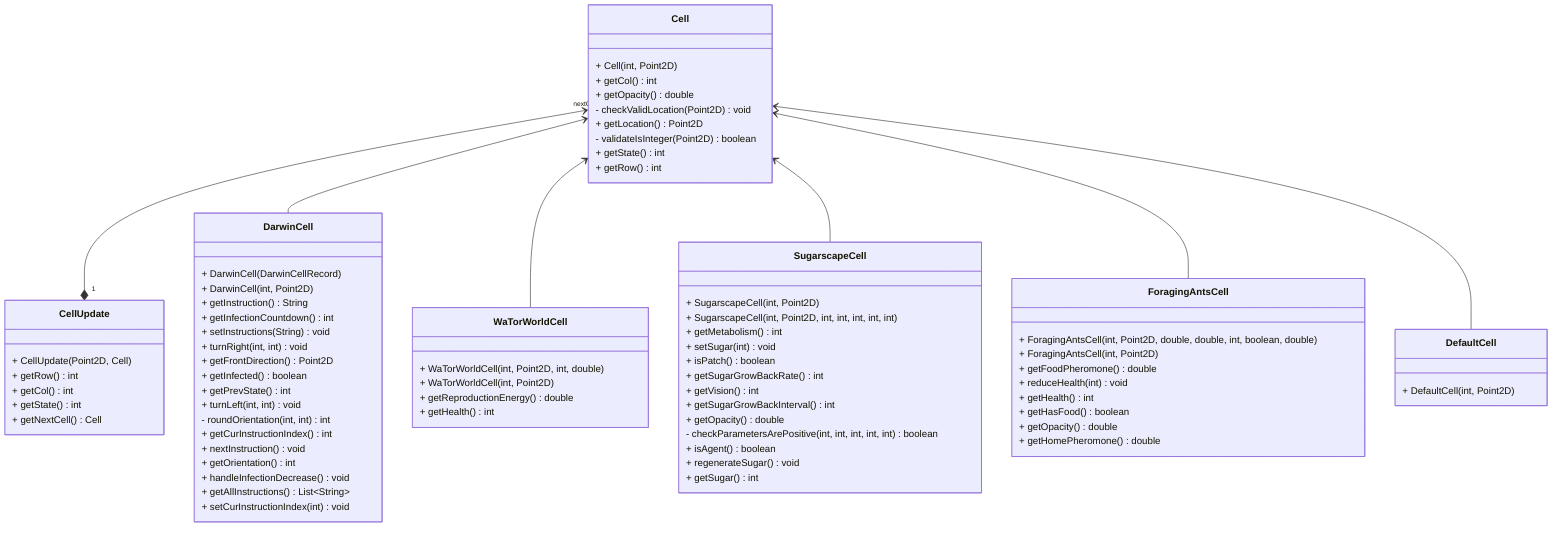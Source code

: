 classDiagram
  direction BT
  class Cell {
    + Cell(int, Point2D)
    + getCol() int
    + getOpacity() double
    - checkValidLocation(Point2D) void
    + getLocation() Point2D
    - validateIsInteger(Point2D) boolean
    + getState() int
    + getRow() int
  }
  class CellUpdate {
    + CellUpdate(Point2D, Cell)
    + getRow() int
    + getCol() int
    + getState() int
    + getNextCell() Cell
  }
  class DarwinCell {
    + DarwinCell(DarwinCellRecord)
    + DarwinCell(int, Point2D)
    + getInstruction() String
    + getInfectionCountdown() int
    + setInstructions(String) void
    + turnRight(int, int) void
    + getFrontDirection() Point2D
    + getInfected() boolean
    + getPrevState() int
    + turnLeft(int, int) void
    - roundOrientation(int, int) int
    + getCurInstructionIndex() int
    + nextInstruction() void
    + getOrientation() int
    + handleInfectionDecrease() void
    + getAllInstructions() List~String~
    + setCurInstructionIndex(int) void
  }
  class DefaultCell {
    + DefaultCell(int, Point2D)
  }
  class ForagingAntsCell {
    + ForagingAntsCell(int, Point2D, double, double, int, boolean, double)
    + ForagingAntsCell(int, Point2D)
    + getFoodPheromone() double
    + reduceHealth(int) void
    + getHealth() int
    + getHasFood() boolean
    + getOpacity() double
    + getHomePheromone() double
  }
  class SugarscapeCell {
    + SugarscapeCell(int, Point2D)
    + SugarscapeCell(int, Point2D, int, int, int, int, int)
    + getMetabolism() int
    + setSugar(int) void
    + isPatch() boolean
    + getSugarGrowBackRate() int
    + getVision() int
    + getSugarGrowBackInterval() int
    + getOpacity() double
    - checkParametersArePositive(int, int, int, int, int) boolean
    + isAgent() boolean
    + regenerateSugar() void
    + getSugar() int
  }
  class WaTorWorldCell {
    + WaTorWorldCell(int, Point2D, int, double)
    + WaTorWorldCell(int, Point2D)
    + getReproductionEnergy() double
    + getHealth() int
  }


  CellUpdate "1" *--> "nextCell 1" Cell
  DarwinCell  -->  Cell
  WaTorWorldCell --> Cell
  SugarscapeCell --> Cell
  ForagingAntsCell --> Cell
  DefaultCell --> Cell